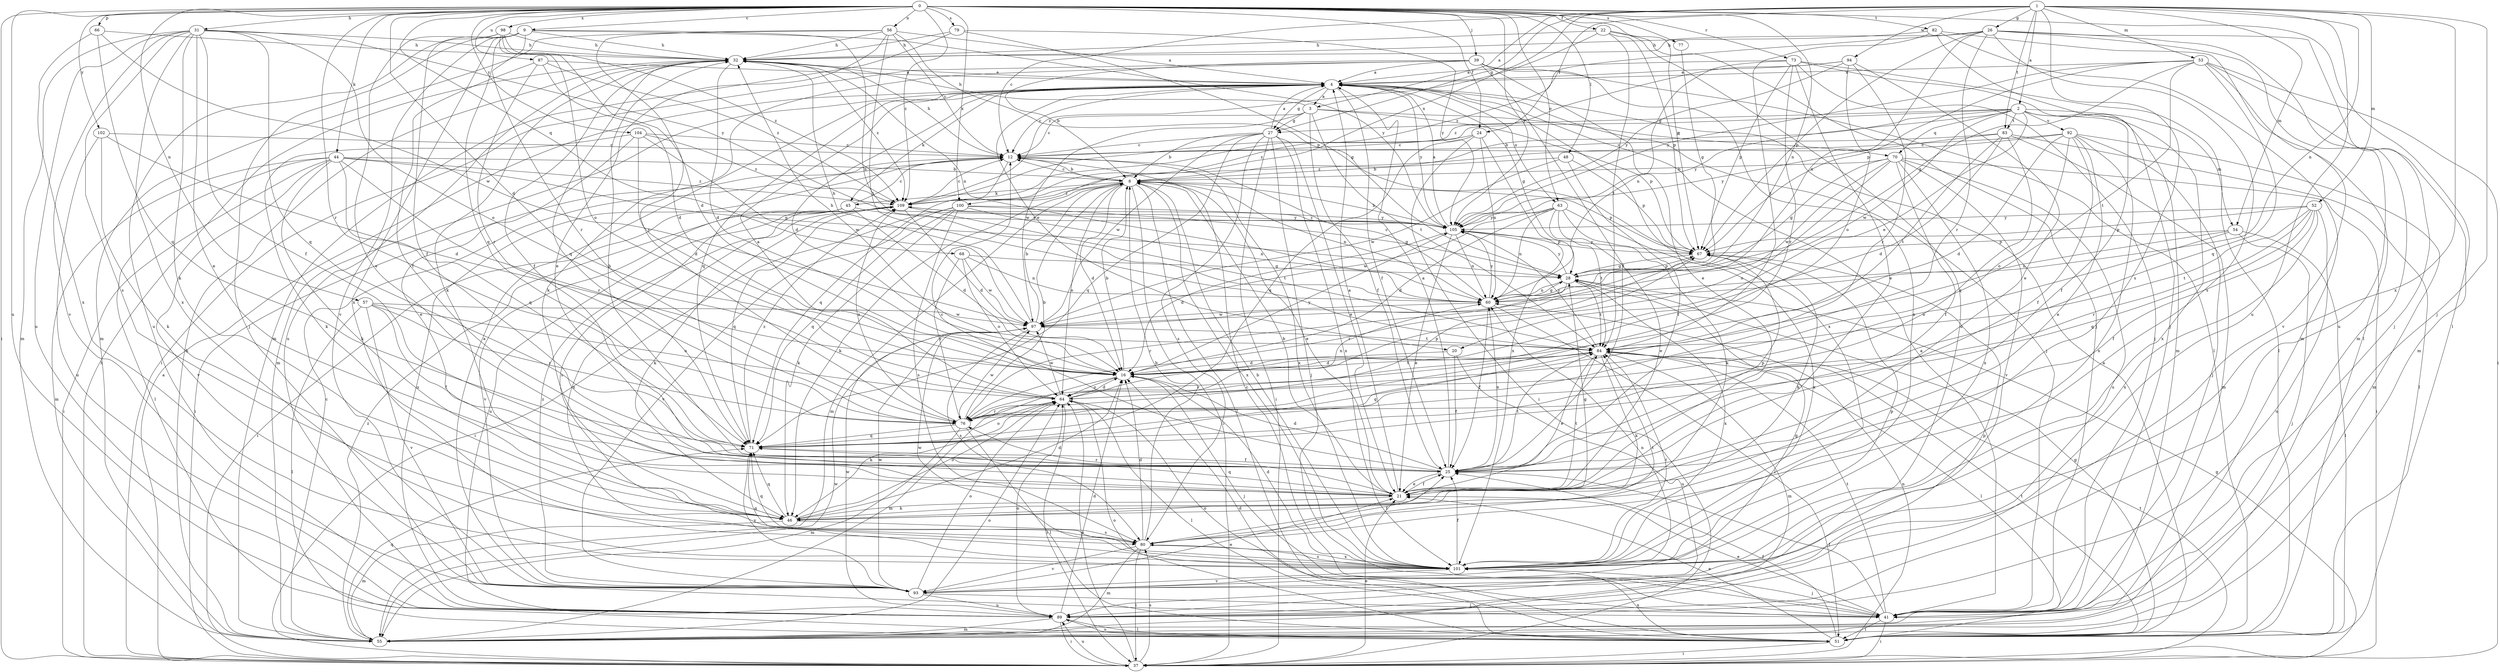 strict digraph  {
0;
1;
2;
3;
4;
8;
9;
12;
16;
20;
21;
22;
24;
25;
26;
27;
28;
31;
32;
37;
39;
41;
44;
45;
46;
48;
51;
52;
53;
54;
55;
56;
57;
60;
63;
64;
66;
67;
68;
70;
71;
73;
76;
77;
79;
80;
82;
83;
84;
87;
89;
92;
93;
94;
97;
98;
100;
101;
102;
104;
105;
109;
0 -> 9  [label=c];
0 -> 16  [label=d];
0 -> 22  [label=f];
0 -> 24  [label=f];
0 -> 31  [label=h];
0 -> 37  [label=i];
0 -> 39  [label=j];
0 -> 44  [label=k];
0 -> 48  [label=l];
0 -> 51  [label=l];
0 -> 56  [label=n];
0 -> 57  [label=n];
0 -> 60  [label=n];
0 -> 63  [label=o];
0 -> 66  [label=p];
0 -> 67  [label=p];
0 -> 68  [label=q];
0 -> 73  [label=r];
0 -> 76  [label=r];
0 -> 77  [label=s];
0 -> 79  [label=s];
0 -> 82  [label=t];
0 -> 87  [label=u];
0 -> 89  [label=u];
0 -> 98  [label=x];
0 -> 100  [label=x];
0 -> 102  [label=y];
0 -> 104  [label=y];
0 -> 105  [label=y];
0 -> 109  [label=z];
1 -> 2  [label=a];
1 -> 3  [label=a];
1 -> 12  [label=c];
1 -> 24  [label=f];
1 -> 26  [label=g];
1 -> 27  [label=g];
1 -> 41  [label=j];
1 -> 52  [label=m];
1 -> 53  [label=m];
1 -> 54  [label=m];
1 -> 60  [label=n];
1 -> 80  [label=s];
1 -> 83  [label=t];
1 -> 89  [label=u];
1 -> 94  [label=w];
1 -> 100  [label=x];
1 -> 101  [label=x];
2 -> 8  [label=b];
2 -> 20  [label=e];
2 -> 25  [label=f];
2 -> 27  [label=g];
2 -> 54  [label=m];
2 -> 70  [label=q];
2 -> 83  [label=t];
2 -> 92  [label=v];
2 -> 97  [label=w];
2 -> 101  [label=x];
2 -> 105  [label=y];
2 -> 109  [label=z];
3 -> 12  [label=c];
3 -> 25  [label=f];
3 -> 27  [label=g];
3 -> 32  [label=h];
3 -> 67  [label=p];
3 -> 70  [label=q];
3 -> 84  [label=t];
3 -> 97  [label=w];
4 -> 3  [label=a];
4 -> 12  [label=c];
4 -> 16  [label=d];
4 -> 20  [label=e];
4 -> 25  [label=f];
4 -> 27  [label=g];
4 -> 28  [label=g];
4 -> 41  [label=j];
4 -> 45  [label=k];
4 -> 55  [label=m];
4 -> 63  [label=o];
4 -> 71  [label=q];
4 -> 101  [label=x];
4 -> 105  [label=y];
8 -> 12  [label=c];
8 -> 16  [label=d];
8 -> 21  [label=e];
8 -> 37  [label=i];
8 -> 45  [label=k];
8 -> 46  [label=k];
8 -> 51  [label=l];
8 -> 55  [label=m];
8 -> 60  [label=n];
8 -> 64  [label=o];
8 -> 67  [label=p];
8 -> 101  [label=x];
8 -> 109  [label=z];
9 -> 32  [label=h];
9 -> 41  [label=j];
9 -> 60  [label=n];
9 -> 71  [label=q];
9 -> 76  [label=r];
9 -> 89  [label=u];
9 -> 93  [label=v];
9 -> 101  [label=x];
9 -> 105  [label=y];
12 -> 8  [label=b];
12 -> 32  [label=h];
12 -> 37  [label=i];
12 -> 71  [label=q];
12 -> 89  [label=u];
12 -> 101  [label=x];
16 -> 8  [label=b];
16 -> 41  [label=j];
16 -> 55  [label=m];
16 -> 64  [label=o];
16 -> 84  [label=t];
16 -> 105  [label=y];
20 -> 16  [label=d];
20 -> 25  [label=f];
20 -> 89  [label=u];
21 -> 4  [label=a];
21 -> 8  [label=b];
21 -> 25  [label=f];
21 -> 46  [label=k];
21 -> 71  [label=q];
21 -> 76  [label=r];
21 -> 84  [label=t];
22 -> 32  [label=h];
22 -> 41  [label=j];
22 -> 67  [label=p];
22 -> 84  [label=t];
22 -> 89  [label=u];
22 -> 109  [label=z];
24 -> 12  [label=c];
24 -> 37  [label=i];
24 -> 60  [label=n];
24 -> 71  [label=q];
24 -> 101  [label=x];
25 -> 4  [label=a];
25 -> 12  [label=c];
25 -> 16  [label=d];
25 -> 21  [label=e];
25 -> 32  [label=h];
25 -> 60  [label=n];
25 -> 67  [label=p];
25 -> 84  [label=t];
26 -> 32  [label=h];
26 -> 41  [label=j];
26 -> 55  [label=m];
26 -> 60  [label=n];
26 -> 67  [label=p];
26 -> 76  [label=r];
26 -> 80  [label=s];
26 -> 89  [label=u];
26 -> 109  [label=z];
27 -> 4  [label=a];
27 -> 8  [label=b];
27 -> 12  [label=c];
27 -> 21  [label=e];
27 -> 37  [label=i];
27 -> 41  [label=j];
27 -> 71  [label=q];
27 -> 80  [label=s];
27 -> 97  [label=w];
27 -> 101  [label=x];
28 -> 60  [label=n];
28 -> 67  [label=p];
28 -> 76  [label=r];
28 -> 84  [label=t];
28 -> 101  [label=x];
28 -> 105  [label=y];
31 -> 21  [label=e];
31 -> 25  [label=f];
31 -> 32  [label=h];
31 -> 46  [label=k];
31 -> 55  [label=m];
31 -> 64  [label=o];
31 -> 71  [label=q];
31 -> 80  [label=s];
31 -> 89  [label=u];
31 -> 93  [label=v];
31 -> 101  [label=x];
31 -> 105  [label=y];
32 -> 4  [label=a];
32 -> 16  [label=d];
32 -> 25  [label=f];
32 -> 46  [label=k];
32 -> 60  [label=n];
32 -> 71  [label=q];
32 -> 89  [label=u];
32 -> 109  [label=z];
37 -> 4  [label=a];
37 -> 21  [label=e];
37 -> 28  [label=g];
37 -> 32  [label=h];
37 -> 60  [label=n];
37 -> 64  [label=o];
37 -> 80  [label=s];
37 -> 84  [label=t];
37 -> 89  [label=u];
39 -> 4  [label=a];
39 -> 8  [label=b];
39 -> 21  [label=e];
39 -> 25  [label=f];
39 -> 37  [label=i];
39 -> 46  [label=k];
39 -> 51  [label=l];
39 -> 101  [label=x];
41 -> 4  [label=a];
41 -> 12  [label=c];
41 -> 21  [label=e];
41 -> 25  [label=f];
41 -> 37  [label=i];
41 -> 51  [label=l];
41 -> 64  [label=o];
41 -> 84  [label=t];
44 -> 8  [label=b];
44 -> 28  [label=g];
44 -> 37  [label=i];
44 -> 46  [label=k];
44 -> 51  [label=l];
44 -> 55  [label=m];
44 -> 71  [label=q];
44 -> 76  [label=r];
44 -> 93  [label=v];
44 -> 109  [label=z];
45 -> 12  [label=c];
45 -> 16  [label=d];
45 -> 37  [label=i];
45 -> 80  [label=s];
45 -> 93  [label=v];
45 -> 105  [label=y];
46 -> 16  [label=d];
46 -> 28  [label=g];
46 -> 55  [label=m];
46 -> 64  [label=o];
46 -> 71  [label=q];
46 -> 80  [label=s];
48 -> 8  [label=b];
48 -> 25  [label=f];
48 -> 67  [label=p];
48 -> 97  [label=w];
51 -> 4  [label=a];
51 -> 16  [label=d];
51 -> 21  [label=e];
51 -> 25  [label=f];
51 -> 28  [label=g];
51 -> 37  [label=i];
51 -> 64  [label=o];
51 -> 84  [label=t];
51 -> 89  [label=u];
51 -> 101  [label=x];
52 -> 25  [label=f];
52 -> 67  [label=p];
52 -> 71  [label=q];
52 -> 76  [label=r];
52 -> 84  [label=t];
52 -> 89  [label=u];
52 -> 101  [label=x];
52 -> 105  [label=y];
53 -> 4  [label=a];
53 -> 28  [label=g];
53 -> 37  [label=i];
53 -> 55  [label=m];
53 -> 67  [label=p];
53 -> 71  [label=q];
53 -> 84  [label=t];
53 -> 93  [label=v];
53 -> 105  [label=y];
54 -> 41  [label=j];
54 -> 51  [label=l];
54 -> 60  [label=n];
54 -> 64  [label=o];
54 -> 67  [label=p];
55 -> 12  [label=c];
55 -> 32  [label=h];
55 -> 64  [label=o];
55 -> 71  [label=q];
55 -> 97  [label=w];
55 -> 109  [label=z];
56 -> 4  [label=a];
56 -> 12  [label=c];
56 -> 21  [label=e];
56 -> 32  [label=h];
56 -> 55  [label=m];
56 -> 67  [label=p];
56 -> 76  [label=r];
56 -> 84  [label=t];
57 -> 25  [label=f];
57 -> 51  [label=l];
57 -> 64  [label=o];
57 -> 76  [label=r];
57 -> 93  [label=v];
57 -> 97  [label=w];
60 -> 12  [label=c];
60 -> 25  [label=f];
60 -> 28  [label=g];
60 -> 51  [label=l];
60 -> 97  [label=w];
60 -> 105  [label=y];
63 -> 16  [label=d];
63 -> 21  [label=e];
63 -> 46  [label=k];
63 -> 60  [label=n];
63 -> 84  [label=t];
63 -> 97  [label=w];
63 -> 101  [label=x];
63 -> 105  [label=y];
64 -> 4  [label=a];
64 -> 16  [label=d];
64 -> 37  [label=i];
64 -> 46  [label=k];
64 -> 51  [label=l];
64 -> 60  [label=n];
64 -> 76  [label=r];
64 -> 97  [label=w];
66 -> 32  [label=h];
66 -> 71  [label=q];
66 -> 97  [label=w];
66 -> 101  [label=x];
67 -> 28  [label=g];
67 -> 46  [label=k];
67 -> 76  [label=r];
67 -> 105  [label=y];
68 -> 28  [label=g];
68 -> 60  [label=n];
68 -> 64  [label=o];
68 -> 76  [label=r];
68 -> 97  [label=w];
70 -> 8  [label=b];
70 -> 25  [label=f];
70 -> 28  [label=g];
70 -> 37  [label=i];
70 -> 64  [label=o];
70 -> 89  [label=u];
70 -> 93  [label=v];
70 -> 97  [label=w];
70 -> 101  [label=x];
71 -> 25  [label=f];
71 -> 64  [label=o];
71 -> 93  [label=v];
71 -> 109  [label=z];
73 -> 4  [label=a];
73 -> 21  [label=e];
73 -> 41  [label=j];
73 -> 51  [label=l];
73 -> 55  [label=m];
73 -> 60  [label=n];
73 -> 67  [label=p];
73 -> 76  [label=r];
76 -> 8  [label=b];
76 -> 51  [label=l];
76 -> 55  [label=m];
76 -> 67  [label=p];
76 -> 71  [label=q];
76 -> 97  [label=w];
76 -> 109  [label=z];
77 -> 28  [label=g];
79 -> 28  [label=g];
79 -> 32  [label=h];
79 -> 55  [label=m];
79 -> 105  [label=y];
80 -> 8  [label=b];
80 -> 16  [label=d];
80 -> 25  [label=f];
80 -> 37  [label=i];
80 -> 55  [label=m];
80 -> 71  [label=q];
80 -> 84  [label=t];
80 -> 93  [label=v];
80 -> 101  [label=x];
82 -> 32  [label=h];
82 -> 41  [label=j];
82 -> 51  [label=l];
82 -> 55  [label=m];
82 -> 84  [label=t];
83 -> 12  [label=c];
83 -> 16  [label=d];
83 -> 51  [label=l];
83 -> 55  [label=m];
83 -> 71  [label=q];
83 -> 84  [label=t];
83 -> 105  [label=y];
84 -> 16  [label=d];
84 -> 21  [label=e];
84 -> 32  [label=h];
84 -> 46  [label=k];
84 -> 51  [label=l];
84 -> 55  [label=m];
84 -> 71  [label=q];
84 -> 76  [label=r];
84 -> 105  [label=y];
87 -> 4  [label=a];
87 -> 16  [label=d];
87 -> 25  [label=f];
87 -> 76  [label=r];
87 -> 109  [label=z];
89 -> 16  [label=d];
89 -> 37  [label=i];
89 -> 51  [label=l];
89 -> 55  [label=m];
89 -> 64  [label=o];
89 -> 67  [label=p];
89 -> 97  [label=w];
92 -> 12  [label=c];
92 -> 16  [label=d];
92 -> 21  [label=e];
92 -> 25  [label=f];
92 -> 41  [label=j];
92 -> 55  [label=m];
92 -> 64  [label=o];
92 -> 101  [label=x];
92 -> 109  [label=z];
93 -> 4  [label=a];
93 -> 21  [label=e];
93 -> 28  [label=g];
93 -> 41  [label=j];
93 -> 60  [label=n];
93 -> 64  [label=o];
93 -> 89  [label=u];
93 -> 97  [label=w];
93 -> 109  [label=z];
94 -> 4  [label=a];
94 -> 21  [label=e];
94 -> 64  [label=o];
94 -> 76  [label=r];
94 -> 105  [label=y];
94 -> 109  [label=z];
97 -> 8  [label=b];
97 -> 32  [label=h];
97 -> 80  [label=s];
97 -> 84  [label=t];
98 -> 16  [label=d];
98 -> 21  [label=e];
98 -> 25  [label=f];
98 -> 32  [label=h];
98 -> 64  [label=o];
98 -> 109  [label=z];
100 -> 28  [label=g];
100 -> 37  [label=i];
100 -> 46  [label=k];
100 -> 60  [label=n];
100 -> 71  [label=q];
100 -> 80  [label=s];
100 -> 93  [label=v];
100 -> 105  [label=y];
101 -> 8  [label=b];
101 -> 16  [label=d];
101 -> 25  [label=f];
101 -> 41  [label=j];
101 -> 67  [label=p];
101 -> 71  [label=q];
101 -> 80  [label=s];
101 -> 84  [label=t];
101 -> 93  [label=v];
101 -> 97  [label=w];
102 -> 12  [label=c];
102 -> 16  [label=d];
102 -> 46  [label=k];
102 -> 89  [label=u];
104 -> 12  [label=c];
104 -> 16  [label=d];
104 -> 21  [label=e];
104 -> 46  [label=k];
104 -> 97  [label=w];
104 -> 109  [label=z];
105 -> 4  [label=a];
105 -> 8  [label=b];
105 -> 16  [label=d];
105 -> 21  [label=e];
105 -> 60  [label=n];
105 -> 67  [label=p];
105 -> 109  [label=z];
109 -> 12  [label=c];
109 -> 16  [label=d];
109 -> 46  [label=k];
109 -> 71  [label=q];
109 -> 84  [label=t];
109 -> 89  [label=u];
109 -> 101  [label=x];
109 -> 105  [label=y];
}
